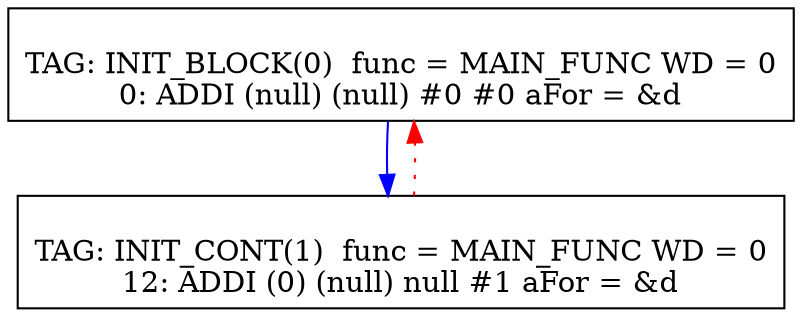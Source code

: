 digraph {
0[label="
TAG: INIT_BLOCK(0)  func = MAIN_FUNC WD = 0
0: ADDI (null) (null) #0 #0 aFor = &d
"];
0[shape=box];
0 -> 1[color=blue]
1[label="
TAG: INIT_CONT(1)  func = MAIN_FUNC WD = 0
12: ADDI (0) (null) null #1 aFor = &d
"];
1[shape=box];
1 -> 0[color=red][style=dotted]
}